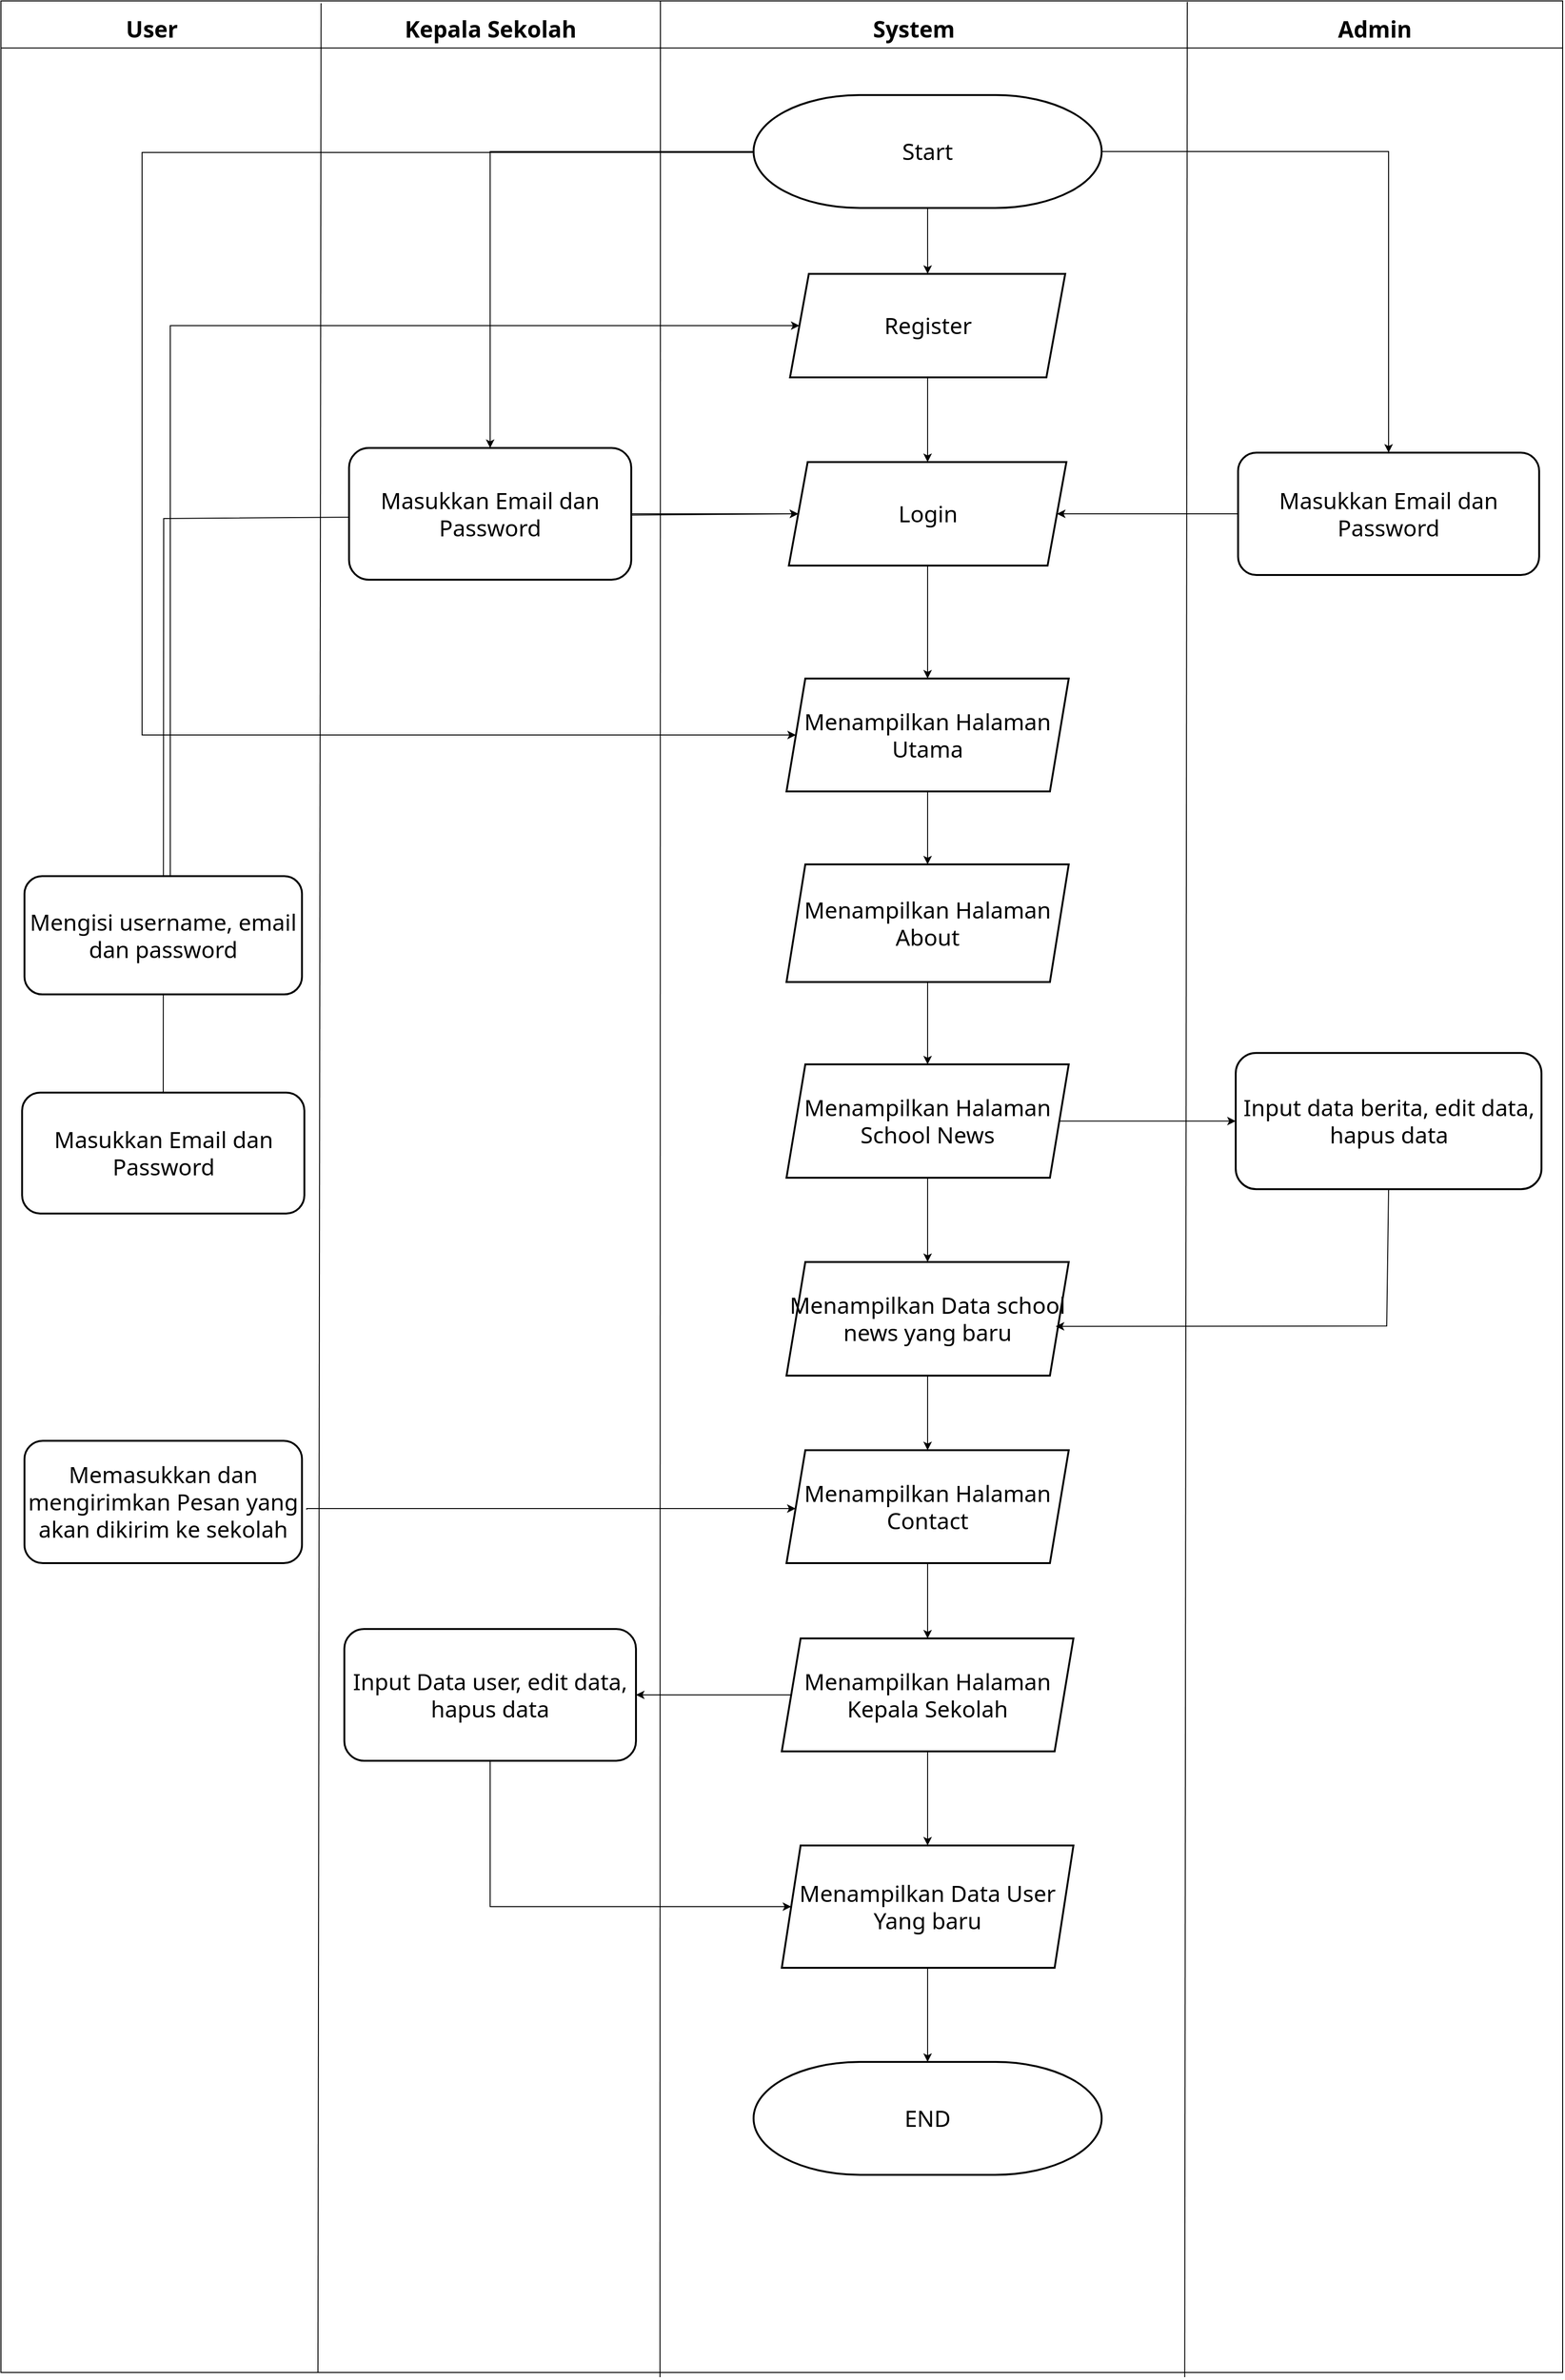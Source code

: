 <mxfile version="26.1.0">
  <diagram name="Page-1" id="62wgaQrexJW1h9v4I1wx">
    <mxGraphModel dx="3044" dy="2302" grid="1" gridSize="10" guides="1" tooltips="1" connect="1" arrows="1" fold="1" page="1" pageScale="1" pageWidth="850" pageHeight="1100" math="0" shadow="0">
      <root>
        <mxCell id="0" />
        <mxCell id="1" parent="0" />
        <mxCell id="3ltAxADLvt097WaD4qXk-1" value="" style="rounded=0;whiteSpace=wrap;html=1;movable=0;resizable=0;rotatable=0;deletable=0;editable=0;locked=1;connectable=0;" parent="1" vertex="1">
          <mxGeometry x="-380" y="-10" width="1660" height="2520" as="geometry" />
        </mxCell>
        <mxCell id="3ltAxADLvt097WaD4qXk-2" value="" style="endArrow=none;html=1;rounded=0;jumpSize=0;fontFamily=Segoe UI;fontSource=https%3A%2F%2Ffonts.googleapis.com%2Fcss%3Ffamily%3DSegoe%2BUI;" parent="1" edge="1">
          <mxGeometry width="50" height="50" relative="1" as="geometry">
            <mxPoint x="-380" y="40" as="sourcePoint" />
            <mxPoint x="1280" y="40" as="targetPoint" />
          </mxGeometry>
        </mxCell>
        <mxCell id="3ltAxADLvt097WaD4qXk-3" value="" style="endArrow=none;html=1;rounded=0;jumpSize=0;exitX=0.205;exitY=0.001;exitDx=0;exitDy=0;exitPerimeter=0;entryX=0.203;entryY=1;entryDx=0;entryDy=0;entryPerimeter=0;fontFamily=Segoe UI;fontSource=https%3A%2F%2Ffonts.googleapis.com%2Fcss%3Ffamily%3DSegoe%2BUI;" parent="1" source="3ltAxADLvt097WaD4qXk-1" target="3ltAxADLvt097WaD4qXk-1" edge="1">
          <mxGeometry width="50" height="50" relative="1" as="geometry">
            <mxPoint x="-370" y="50" as="sourcePoint" />
            <mxPoint x="-41" y="1140" as="targetPoint" />
          </mxGeometry>
        </mxCell>
        <mxCell id="3ltAxADLvt097WaD4qXk-4" value="" style="endArrow=none;html=1;rounded=0;jumpSize=0;exitX=0.205;exitY=0.001;exitDx=0;exitDy=0;exitPerimeter=0;entryX=0.422;entryY=1.002;entryDx=0;entryDy=0;entryPerimeter=0;fontFamily=Segoe UI;fontSource=https%3A%2F%2Ffonts.googleapis.com%2Fcss%3Ffamily%3DSegoe%2BUI;" parent="1" target="3ltAxADLvt097WaD4qXk-1" edge="1">
          <mxGeometry width="50" height="50" relative="1" as="geometry">
            <mxPoint x="321" y="-10" as="sourcePoint" />
            <mxPoint x="320" y="1139" as="targetPoint" />
          </mxGeometry>
        </mxCell>
        <mxCell id="3ltAxADLvt097WaD4qXk-5" value="" style="endArrow=none;html=1;rounded=0;jumpSize=0;exitX=0.205;exitY=0.001;exitDx=0;exitDy=0;exitPerimeter=0;entryX=0.758;entryY=1.002;entryDx=0;entryDy=0;entryPerimeter=0;fontFamily=Segoe UI;fontSource=https%3A%2F%2Ffonts.googleapis.com%2Fcss%3Ffamily%3DSegoe%2BUI;" parent="1" target="3ltAxADLvt097WaD4qXk-1" edge="1">
          <mxGeometry width="50" height="50" relative="1" as="geometry">
            <mxPoint x="881" y="-9" as="sourcePoint" />
            <mxPoint x="880" y="1140" as="targetPoint" />
          </mxGeometry>
        </mxCell>
        <mxCell id="3ltAxADLvt097WaD4qXk-6" value="User" style="text;strokeColor=none;fillColor=none;html=1;fontSize=24;fontStyle=1;verticalAlign=middle;align=center;fontFamily=Segoe UI;fontSource=https%3A%2F%2Ffonts.googleapis.com%2Fcss%3Ffamily%3DSegoe%2BUI;" parent="1" vertex="1">
          <mxGeometry x="-270" width="100" height="40" as="geometry" />
        </mxCell>
        <mxCell id="3ltAxADLvt097WaD4qXk-7" value="Kepala Sekolah" style="text;strokeColor=none;fillColor=none;html=1;fontSize=24;fontStyle=1;verticalAlign=middle;align=center;fontFamily=Segoe UI;fontSource=https%3A%2F%2Ffonts.googleapis.com%2Fcss%3Ffamily%3DSegoe%2BUI;" parent="1" vertex="1">
          <mxGeometry x="90" width="100" height="40" as="geometry" />
        </mxCell>
        <mxCell id="3ltAxADLvt097WaD4qXk-8" value="Admin" style="text;strokeColor=none;fillColor=none;html=1;fontSize=24;fontStyle=1;verticalAlign=middle;align=center;fontFamily=Segoe UI;fontSource=https%3A%2F%2Ffonts.googleapis.com%2Fcss%3Ffamily%3DSegoe%2BUI;" parent="1" vertex="1">
          <mxGeometry x="1030" width="100" height="40" as="geometry" />
        </mxCell>
        <mxCell id="3ltAxADLvt097WaD4qXk-9" value="System" style="text;strokeColor=none;fillColor=none;html=1;fontSize=24;fontStyle=1;verticalAlign=middle;align=center;fontFamily=Segoe UI;fontSource=https%3A%2F%2Ffonts.googleapis.com%2Fcss%3Ffamily%3DSegoe%2BUI;" parent="1" vertex="1">
          <mxGeometry x="540" width="100" height="40" as="geometry" />
        </mxCell>
        <mxCell id="3ltAxADLvt097WaD4qXk-12" value="" style="edgeStyle=orthogonalEdgeStyle;rounded=0;orthogonalLoop=1;jettySize=auto;html=1;fontFamily=Segoe UI;fontSource=https%3A%2F%2Ffonts.googleapis.com%2Fcss%3Ffamily%3DSegoe%2BUI;" parent="1" source="3ltAxADLvt097WaD4qXk-10" target="3ltAxADLvt097WaD4qXk-11" edge="1">
          <mxGeometry relative="1" as="geometry" />
        </mxCell>
        <mxCell id="3ltAxADLvt097WaD4qXk-14" value="" style="edgeStyle=orthogonalEdgeStyle;rounded=0;orthogonalLoop=1;jettySize=auto;html=1;fontFamily=Segoe UI;fontSource=https%3A%2F%2Ffonts.googleapis.com%2Fcss%3Ffamily%3DSegoe%2BUI;" parent="1" source="3ltAxADLvt097WaD4qXk-10" target="3ltAxADLvt097WaD4qXk-13" edge="1">
          <mxGeometry relative="1" as="geometry" />
        </mxCell>
        <mxCell id="3ltAxADLvt097WaD4qXk-42" value="" style="edgeStyle=orthogonalEdgeStyle;rounded=0;orthogonalLoop=1;jettySize=auto;html=1;fontFamily=Segoe UI;fontSource=https%3A%2F%2Ffonts.googleapis.com%2Fcss%3Ffamily%3DSegoe%2BUI;" parent="1" source="3ltAxADLvt097WaD4qXk-10" target="3ltAxADLvt097WaD4qXk-41" edge="1">
          <mxGeometry relative="1" as="geometry" />
        </mxCell>
        <mxCell id="3ltAxADLvt097WaD4qXk-10" value="&lt;font style=&quot;font-size: 24px;&quot;&gt;Start&lt;/font&gt;" style="strokeWidth=2;html=1;shape=mxgraph.flowchart.terminator;whiteSpace=wrap;fontFamily=Segoe UI;fontSource=https%3A%2F%2Ffonts.googleapis.com%2Fcss%3Ffamily%3DSegoe%2BUI;" parent="1" vertex="1">
          <mxGeometry x="420" y="90" width="370" height="120" as="geometry" />
        </mxCell>
        <mxCell id="3ltAxADLvt097WaD4qXk-11" value="&lt;font style=&quot;font-size: 24px;&quot;&gt;Masukkan Email dan Password&lt;/font&gt;" style="rounded=1;whiteSpace=wrap;html=1;strokeWidth=2;fontFamily=Segoe UI;fontSource=https%3A%2F%2Ffonts.googleapis.com%2Fcss%3Ffamily%3DSegoe%2BUI;" parent="1" vertex="1">
          <mxGeometry x="935" y="470" width="320" height="130" as="geometry" />
        </mxCell>
        <mxCell id="2jHWjRVy5P1K7-dbzUsx-12" value="" style="endArrow=classic;html=1;rounded=0;exitX=0.5;exitY=0;exitDx=0;exitDy=0;entryX=0;entryY=0.5;entryDx=0;entryDy=0;" edge="1" parent="1" source="2jHWjRVy5P1K7-dbzUsx-10" target="3ltAxADLvt097WaD4qXk-15">
          <mxGeometry width="50" height="50" relative="1" as="geometry">
            <mxPoint x="630" y="970" as="sourcePoint" />
            <mxPoint x="470" y="530" as="targetPoint" />
            <Array as="points">
              <mxPoint x="-207" y="540" />
            </Array>
          </mxGeometry>
        </mxCell>
        <mxCell id="3ltAxADLvt097WaD4qXk-13" value="&lt;font style=&quot;font-size: 24px;&quot;&gt;Masukkan Email dan Password&lt;/font&gt;" style="rounded=1;whiteSpace=wrap;html=1;strokeWidth=2;fontFamily=Segoe UI;fontSource=https%3A%2F%2Ffonts.googleapis.com%2Fcss%3Ffamily%3DSegoe%2BUI;" parent="1" vertex="1">
          <mxGeometry x="-10" y="465" width="300" height="140" as="geometry" />
        </mxCell>
        <mxCell id="3ltAxADLvt097WaD4qXk-18" value="" style="edgeStyle=orthogonalEdgeStyle;rounded=0;orthogonalLoop=1;jettySize=auto;html=1;fontFamily=Segoe UI;fontSource=https%3A%2F%2Ffonts.googleapis.com%2Fcss%3Ffamily%3DSegoe%2BUI;" parent="1" source="3ltAxADLvt097WaD4qXk-15" target="3ltAxADLvt097WaD4qXk-17" edge="1">
          <mxGeometry relative="1" as="geometry" />
        </mxCell>
        <mxCell id="3ltAxADLvt097WaD4qXk-15" value="&lt;font style=&quot;font-size: 24px;&quot;&gt;Login&lt;/font&gt;" style="shape=parallelogram;perimeter=parallelogramPerimeter;whiteSpace=wrap;html=1;fixedSize=1;strokeWidth=2;fontFamily=Segoe UI;fontSource=https%3A%2F%2Ffonts.googleapis.com%2Fcss%3Ffamily%3DSegoe%2BUI;" parent="1" vertex="1">
          <mxGeometry x="457.5" y="480" width="295" height="110" as="geometry" />
        </mxCell>
        <mxCell id="3ltAxADLvt097WaD4qXk-20" value="" style="edgeStyle=orthogonalEdgeStyle;rounded=0;orthogonalLoop=1;jettySize=auto;html=1;fontFamily=Segoe UI;fontSource=https%3A%2F%2Ffonts.googleapis.com%2Fcss%3Ffamily%3DSegoe%2BUI;" parent="1" source="3ltAxADLvt097WaD4qXk-17" target="3ltAxADLvt097WaD4qXk-19" edge="1">
          <mxGeometry relative="1" as="geometry" />
        </mxCell>
        <mxCell id="3ltAxADLvt097WaD4qXk-17" value="&lt;font style=&quot;font-size: 24px;&quot;&gt;Menampilkan Halaman Utama&lt;/font&gt;" style="shape=parallelogram;perimeter=parallelogramPerimeter;whiteSpace=wrap;html=1;fixedSize=1;strokeWidth=2;fontFamily=Segoe UI;fontSource=https%3A%2F%2Ffonts.googleapis.com%2Fcss%3Ffamily%3DSegoe%2BUI;" parent="1" vertex="1">
          <mxGeometry x="455" y="710" width="300" height="120" as="geometry" />
        </mxCell>
        <mxCell id="3ltAxADLvt097WaD4qXk-23" value="" style="edgeStyle=orthogonalEdgeStyle;rounded=0;orthogonalLoop=1;jettySize=auto;html=1;fontFamily=Segoe UI;fontSource=https%3A%2F%2Ffonts.googleapis.com%2Fcss%3Ffamily%3DSegoe%2BUI;" parent="1" source="3ltAxADLvt097WaD4qXk-19" target="3ltAxADLvt097WaD4qXk-22" edge="1">
          <mxGeometry relative="1" as="geometry" />
        </mxCell>
        <mxCell id="3ltAxADLvt097WaD4qXk-19" value="&lt;font style=&quot;font-size: 24px;&quot;&gt;Menampilkan Halaman About&lt;/font&gt;" style="shape=parallelogram;perimeter=parallelogramPerimeter;whiteSpace=wrap;html=1;fixedSize=1;strokeWidth=2;fontFamily=Segoe UI;fontSource=https%3A%2F%2Ffonts.googleapis.com%2Fcss%3Ffamily%3DSegoe%2BUI;" parent="1" vertex="1">
          <mxGeometry x="455" y="907.5" width="300" height="125" as="geometry" />
        </mxCell>
        <mxCell id="3ltAxADLvt097WaD4qXk-27" value="" style="edgeStyle=orthogonalEdgeStyle;rounded=0;orthogonalLoop=1;jettySize=auto;html=1;fontFamily=Segoe UI;fontSource=https%3A%2F%2Ffonts.googleapis.com%2Fcss%3Ffamily%3DSegoe%2BUI;" parent="1" source="3ltAxADLvt097WaD4qXk-22" target="3ltAxADLvt097WaD4qXk-26" edge="1">
          <mxGeometry relative="1" as="geometry" />
        </mxCell>
        <mxCell id="3ltAxADLvt097WaD4qXk-31" value="" style="edgeStyle=orthogonalEdgeStyle;rounded=0;orthogonalLoop=1;jettySize=auto;html=1;fontFamily=Segoe UI;fontSource=https%3A%2F%2Ffonts.googleapis.com%2Fcss%3Ffamily%3DSegoe%2BUI;" parent="1" source="3ltAxADLvt097WaD4qXk-22" target="3ltAxADLvt097WaD4qXk-30" edge="1">
          <mxGeometry relative="1" as="geometry" />
        </mxCell>
        <mxCell id="3ltAxADLvt097WaD4qXk-22" value="&lt;font style=&quot;font-size: 24px;&quot;&gt;Menampilkan Halaman School News&lt;/font&gt;" style="shape=parallelogram;perimeter=parallelogramPerimeter;whiteSpace=wrap;html=1;fixedSize=1;strokeWidth=2;fontFamily=Segoe UI;fontSource=https%3A%2F%2Ffonts.googleapis.com%2Fcss%3Ffamily%3DSegoe%2BUI;" parent="1" vertex="1">
          <mxGeometry x="455" y="1120" width="300" height="120.5" as="geometry" />
        </mxCell>
        <mxCell id="3ltAxADLvt097WaD4qXk-26" value="&lt;font style=&quot;font-size: 24px;&quot;&gt;Input data berita, edit data, hapus data&lt;/font&gt;" style="rounded=1;whiteSpace=wrap;html=1;strokeWidth=2;fontFamily=Segoe UI;fontSource=https%3A%2F%2Ffonts.googleapis.com%2Fcss%3Ffamily%3DSegoe%2BUI;" parent="1" vertex="1">
          <mxGeometry x="932.5" y="1107.87" width="325" height="144.75" as="geometry" />
        </mxCell>
        <mxCell id="3ltAxADLvt097WaD4qXk-35" value="" style="edgeStyle=orthogonalEdgeStyle;rounded=0;orthogonalLoop=1;jettySize=auto;html=1;fontFamily=Segoe UI;fontSource=https%3A%2F%2Ffonts.googleapis.com%2Fcss%3Ffamily%3DSegoe%2BUI;" parent="1" source="3ltAxADLvt097WaD4qXk-30" target="3ltAxADLvt097WaD4qXk-34" edge="1">
          <mxGeometry relative="1" as="geometry" />
        </mxCell>
        <mxCell id="3ltAxADLvt097WaD4qXk-30" value="&lt;font style=&quot;font-size: 24px;&quot;&gt;Menampilkan Data school news yang baru&lt;/font&gt;" style="shape=parallelogram;perimeter=parallelogramPerimeter;whiteSpace=wrap;html=1;fixedSize=1;strokeWidth=2;fontFamily=Segoe UI;fontSource=https%3A%2F%2Ffonts.googleapis.com%2Fcss%3Ffamily%3DSegoe%2BUI;" parent="1" vertex="1">
          <mxGeometry x="455" y="1330" width="300" height="120.75" as="geometry" />
        </mxCell>
        <mxCell id="3ltAxADLvt097WaD4qXk-32" value="" style="endArrow=classic;html=1;rounded=0;exitX=0.5;exitY=1;exitDx=0;exitDy=0;entryX=0.954;entryY=0.566;entryDx=0;entryDy=0;entryPerimeter=0;fontFamily=Segoe UI;fontSource=https%3A%2F%2Ffonts.googleapis.com%2Fcss%3Ffamily%3DSegoe%2BUI;" parent="1" source="3ltAxADLvt097WaD4qXk-26" target="3ltAxADLvt097WaD4qXk-30" edge="1">
          <mxGeometry width="50" height="50" relative="1" as="geometry">
            <mxPoint x="1060" y="1250" as="sourcePoint" />
            <mxPoint x="1110" y="1200" as="targetPoint" />
            <Array as="points">
              <mxPoint x="1093" y="1398" />
            </Array>
          </mxGeometry>
        </mxCell>
        <mxCell id="3ltAxADLvt097WaD4qXk-33" value="" style="edgeStyle=orthogonalEdgeStyle;rounded=0;orthogonalLoop=1;jettySize=auto;html=1;entryX=0;entryY=0.5;entryDx=0;entryDy=0;fontFamily=Segoe UI;fontSource=https%3A%2F%2Ffonts.googleapis.com%2Fcss%3Ffamily%3DSegoe%2BUI;" parent="1" target="3ltAxADLvt097WaD4qXk-17" edge="1">
          <mxGeometry relative="1" as="geometry">
            <mxPoint x="420" y="150" as="sourcePoint" />
            <mxPoint x="140" y="290" as="targetPoint" />
            <Array as="points">
              <mxPoint x="-230" y="151" />
              <mxPoint x="-230" y="770" />
            </Array>
          </mxGeometry>
        </mxCell>
        <mxCell id="3ltAxADLvt097WaD4qXk-39" value="" style="edgeStyle=orthogonalEdgeStyle;rounded=0;orthogonalLoop=1;jettySize=auto;html=1;exitX=1.017;exitY=0.563;exitDx=0;exitDy=0;exitPerimeter=0;fontFamily=Segoe UI;fontSource=https%3A%2F%2Ffonts.googleapis.com%2Fcss%3Ffamily%3DSegoe%2BUI;" parent="1" source="3ltAxADLvt097WaD4qXk-38" target="3ltAxADLvt097WaD4qXk-34" edge="1">
          <mxGeometry relative="1" as="geometry">
            <Array as="points">
              <mxPoint x="380" y="1592" />
              <mxPoint x="380" y="1592" />
            </Array>
          </mxGeometry>
        </mxCell>
        <mxCell id="2jHWjRVy5P1K7-dbzUsx-2" value="" style="edgeStyle=orthogonalEdgeStyle;rounded=0;orthogonalLoop=1;jettySize=auto;html=1;fontFamily=Segoe UI;fontSource=https%3A%2F%2Ffonts.googleapis.com%2Fcss%3Ffamily%3DSegoe%2BUI;" edge="1" parent="1" source="3ltAxADLvt097WaD4qXk-34" target="2jHWjRVy5P1K7-dbzUsx-1">
          <mxGeometry relative="1" as="geometry" />
        </mxCell>
        <mxCell id="3ltAxADLvt097WaD4qXk-34" value="&lt;font style=&quot;font-size: 24px;&quot;&gt;Menampilkan Halaman Contact&lt;/font&gt;" style="shape=parallelogram;perimeter=parallelogramPerimeter;whiteSpace=wrap;html=1;fixedSize=1;strokeWidth=2;fontFamily=Segoe UI;fontSource=https%3A%2F%2Ffonts.googleapis.com%2Fcss%3Ffamily%3DSegoe%2BUI;" parent="1" vertex="1">
          <mxGeometry x="455" y="1530" width="300" height="120" as="geometry" />
        </mxCell>
        <mxCell id="3ltAxADLvt097WaD4qXk-36" value="" style="endArrow=classic;html=1;rounded=0;entryX=0;entryY=0.5;entryDx=0;entryDy=0;fontFamily=Segoe UI;fontSource=https%3A%2F%2Ffonts.googleapis.com%2Fcss%3Ffamily%3DSegoe%2BUI;" parent="1" source="3ltAxADLvt097WaD4qXk-13" target="3ltAxADLvt097WaD4qXk-15" edge="1">
          <mxGeometry width="50" height="50" relative="1" as="geometry">
            <mxPoint x="270" y="397.5" as="sourcePoint" />
            <mxPoint x="340.711" y="347.5" as="targetPoint" />
          </mxGeometry>
        </mxCell>
        <mxCell id="3ltAxADLvt097WaD4qXk-37" value="" style="endArrow=classic;html=1;rounded=0;entryX=1;entryY=0.5;entryDx=0;entryDy=0;exitX=0;exitY=0.5;exitDx=0;exitDy=0;movable=0;resizable=0;rotatable=0;deletable=0;editable=0;locked=1;connectable=0;" parent="1" source="3ltAxADLvt097WaD4qXk-11" target="3ltAxADLvt097WaD4qXk-15" edge="1">
          <mxGeometry width="50" height="50" relative="1" as="geometry">
            <mxPoint x="960" y="400" as="sourcePoint" />
            <mxPoint x="1010" y="350" as="targetPoint" />
          </mxGeometry>
        </mxCell>
        <mxCell id="3ltAxADLvt097WaD4qXk-38" value="&lt;font style=&quot;font-size: 24px;&quot;&gt;Memasukkan dan mengirimkan Pesan yang akan dikirim ke sekolah&lt;/font&gt;" style="rounded=1;whiteSpace=wrap;html=1;strokeWidth=2;fontFamily=Segoe UI;fontSource=https%3A%2F%2Ffonts.googleapis.com%2Fcss%3Ffamily%3DSegoe%2BUI;" parent="1" vertex="1">
          <mxGeometry x="-355" y="1520" width="295" height="130" as="geometry" />
        </mxCell>
        <mxCell id="3ltAxADLvt097WaD4qXk-41" value="&lt;font style=&quot;font-size: 24px;&quot;&gt;Register&lt;/font&gt;" style="shape=parallelogram;perimeter=parallelogramPerimeter;whiteSpace=wrap;html=1;fixedSize=1;strokeWidth=2;fontFamily=Segoe UI;fontSource=https%3A%2F%2Ffonts.googleapis.com%2Fcss%3Ffamily%3DSegoe%2BUI;" parent="1" vertex="1">
          <mxGeometry x="458.75" y="280" width="292.5" height="110" as="geometry" />
        </mxCell>
        <mxCell id="3ltAxADLvt097WaD4qXk-43" value="" style="endArrow=classic;html=1;rounded=0;entryX=0.5;entryY=0;entryDx=0;entryDy=0;exitX=0.5;exitY=1;exitDx=0;exitDy=0;fontFamily=Segoe UI;fontSource=https%3A%2F%2Ffonts.googleapis.com%2Fcss%3Ffamily%3DSegoe%2BUI;" parent="1" source="3ltAxADLvt097WaD4qXk-41" target="3ltAxADLvt097WaD4qXk-15" edge="1">
          <mxGeometry width="50" height="50" relative="1" as="geometry">
            <mxPoint x="600" y="390" as="sourcePoint" />
            <mxPoint x="650" y="380" as="targetPoint" />
          </mxGeometry>
        </mxCell>
        <mxCell id="3ltAxADLvt097WaD4qXk-44" value="&lt;font style=&quot;font-size: 24px;&quot;&gt;Mengisi username, email dan password&lt;/font&gt;" style="rounded=1;whiteSpace=wrap;html=1;strokeWidth=2;fontFamily=Segoe UI;fontSource=https%3A%2F%2Ffonts.googleapis.com%2Fcss%3Ffamily%3DSegoe%2BUI;" parent="1" vertex="1">
          <mxGeometry x="-355" y="920" width="295" height="125.63" as="geometry" />
        </mxCell>
        <mxCell id="3ltAxADLvt097WaD4qXk-46" value="" style="endArrow=classic;html=1;rounded=0;entryX=0;entryY=0.5;entryDx=0;entryDy=0;fontFamily=Segoe UI;fontSource=https%3A%2F%2Ffonts.googleapis.com%2Fcss%3Ffamily%3DSegoe%2BUI;" parent="1" target="3ltAxADLvt097WaD4qXk-41" edge="1">
          <mxGeometry width="50" height="50" relative="1" as="geometry">
            <mxPoint x="-200" y="920" as="sourcePoint" />
            <mxPoint x="-200" y="327.143" as="targetPoint" />
            <Array as="points">
              <mxPoint x="-200" y="335" />
            </Array>
          </mxGeometry>
        </mxCell>
        <mxCell id="2jHWjRVy5P1K7-dbzUsx-4" value="" style="edgeStyle=orthogonalEdgeStyle;rounded=0;orthogonalLoop=1;jettySize=auto;html=1;fontFamily=Segoe UI;fontSource=https%3A%2F%2Ffonts.googleapis.com%2Fcss%3Ffamily%3DSegoe%2BUI;" edge="1" parent="1" source="2jHWjRVy5P1K7-dbzUsx-1" target="2jHWjRVy5P1K7-dbzUsx-3">
          <mxGeometry relative="1" as="geometry" />
        </mxCell>
        <mxCell id="2jHWjRVy5P1K7-dbzUsx-6" value="" style="edgeStyle=orthogonalEdgeStyle;rounded=0;orthogonalLoop=1;jettySize=auto;html=1;fontFamily=Segoe UI;fontSource=https%3A%2F%2Ffonts.googleapis.com%2Fcss%3Ffamily%3DSegoe%2BUI;" edge="1" parent="1" source="2jHWjRVy5P1K7-dbzUsx-1" target="2jHWjRVy5P1K7-dbzUsx-5">
          <mxGeometry relative="1" as="geometry" />
        </mxCell>
        <mxCell id="2jHWjRVy5P1K7-dbzUsx-1" value="&lt;font style=&quot;font-size: 24px;&quot;&gt;Menampilkan Halaman Kepala Sekolah&lt;/font&gt;" style="shape=parallelogram;perimeter=parallelogramPerimeter;whiteSpace=wrap;html=1;fixedSize=1;strokeWidth=2;fontFamily=Segoe UI;fontSource=https%3A%2F%2Ffonts.googleapis.com%2Fcss%3Ffamily%3DSegoe%2BUI;" vertex="1" parent="1">
          <mxGeometry x="450" y="1730" width="310" height="120" as="geometry" />
        </mxCell>
        <mxCell id="2jHWjRVy5P1K7-dbzUsx-3" value="&lt;font style=&quot;font-size: 24px;&quot;&gt;Input Data user, edit data, hapus data&lt;/font&gt;" style="rounded=1;whiteSpace=wrap;html=1;strokeWidth=2;fontFamily=Segoe UI;fontSource=https%3A%2F%2Ffonts.googleapis.com%2Fcss%3Ffamily%3DSegoe%2BUI;" vertex="1" parent="1">
          <mxGeometry x="-15" y="1720" width="310" height="140" as="geometry" />
        </mxCell>
        <mxCell id="2jHWjRVy5P1K7-dbzUsx-5" value="&lt;font style=&quot;font-size: 24px;&quot;&gt;Menampilkan Data User Yang baru&lt;/font&gt;" style="shape=parallelogram;perimeter=parallelogramPerimeter;whiteSpace=wrap;html=1;fixedSize=1;strokeWidth=2;fontFamily=Segoe UI;fontSource=https%3A%2F%2Ffonts.googleapis.com%2Fcss%3Ffamily%3DSegoe%2BUI;" vertex="1" parent="1">
          <mxGeometry x="450" y="1950" width="310" height="130" as="geometry" />
        </mxCell>
        <mxCell id="2jHWjRVy5P1K7-dbzUsx-7" value="" style="endArrow=classic;html=1;rounded=0;exitX=0.5;exitY=1;exitDx=0;exitDy=0;entryX=0;entryY=0.5;entryDx=0;entryDy=0;" edge="1" parent="1" source="2jHWjRVy5P1K7-dbzUsx-3" target="2jHWjRVy5P1K7-dbzUsx-5">
          <mxGeometry width="50" height="50" relative="1" as="geometry">
            <mxPoint x="270" y="2070" as="sourcePoint" />
            <mxPoint x="320" y="2020" as="targetPoint" />
            <Array as="points">
              <mxPoint x="140" y="2015" />
            </Array>
          </mxGeometry>
        </mxCell>
        <mxCell id="2jHWjRVy5P1K7-dbzUsx-10" value="&lt;font style=&quot;font-size: 24px;&quot;&gt;Masukkan Email dan Password&lt;/font&gt;" style="rounded=1;whiteSpace=wrap;html=1;fontFamily=Segoe UI;strokeWidth=2;fontSource=https%3A%2F%2Ffonts.googleapis.com%2Fcss%3Ffamily%3DSegoe%2BUI;" vertex="1" parent="1">
          <mxGeometry x="-357.5" y="1150" width="300" height="128.45" as="geometry" />
        </mxCell>
        <mxCell id="2jHWjRVy5P1K7-dbzUsx-13" value="&lt;font style=&quot;font-size: 24px;&quot;&gt;END&lt;/font&gt;" style="strokeWidth=2;html=1;shape=mxgraph.flowchart.terminator;whiteSpace=wrap;fontFamily=Segoe UI;fontSource=https%3A%2F%2Ffonts.googleapis.com%2Fcss%3Ffamily%3DSegoe%2BUI;" vertex="1" parent="1">
          <mxGeometry x="420" y="2180" width="370" height="120" as="geometry" />
        </mxCell>
        <mxCell id="2jHWjRVy5P1K7-dbzUsx-14" value="" style="endArrow=classic;html=1;rounded=0;entryX=0.5;entryY=0;entryDx=0;entryDy=0;entryPerimeter=0;exitX=0.5;exitY=1;exitDx=0;exitDy=0;" edge="1" parent="1" source="2jHWjRVy5P1K7-dbzUsx-5" target="2jHWjRVy5P1K7-dbzUsx-13">
          <mxGeometry width="50" height="50" relative="1" as="geometry">
            <mxPoint x="540" y="2140" as="sourcePoint" />
            <mxPoint x="590" y="2090" as="targetPoint" />
          </mxGeometry>
        </mxCell>
      </root>
    </mxGraphModel>
  </diagram>
</mxfile>
